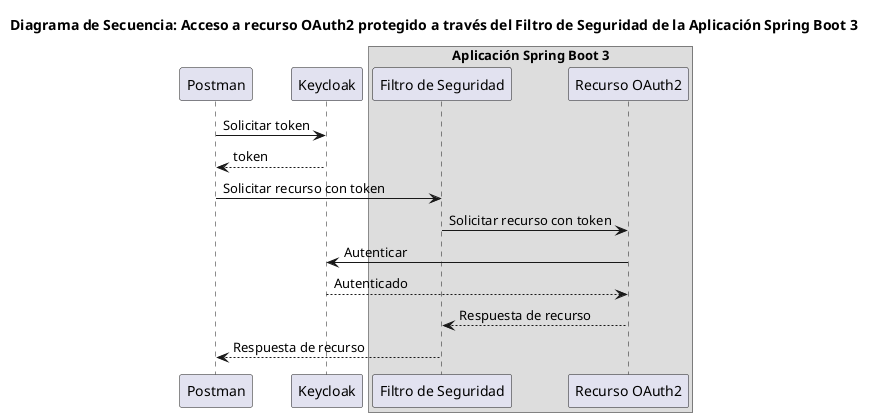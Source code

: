 @startuml
title Diagrama de Secuencia: Acceso a recurso OAuth2 protegido a través del Filtro de Seguridad de la Aplicación Spring Boot 3
participant Postman
participant Keycloak

box "Aplicación Spring Boot 3"
  participant "Filtro de Seguridad" as Filter
  participant "Recurso OAuth2"     as Resource
end box

Postman -> Keycloak     : Solicitar token
Keycloak --> Postman    : token

Postman -> Filter       : Solicitar recurso con token
Filter  -> Resource     : Solicitar recurso con token
Resource -> Keycloak    : Autenticar
Keycloak --> Resource   : Autenticado
Resource --> Filter     : Respuesta de recurso
Filter  --> Postman     : Respuesta de recurso
@enduml

